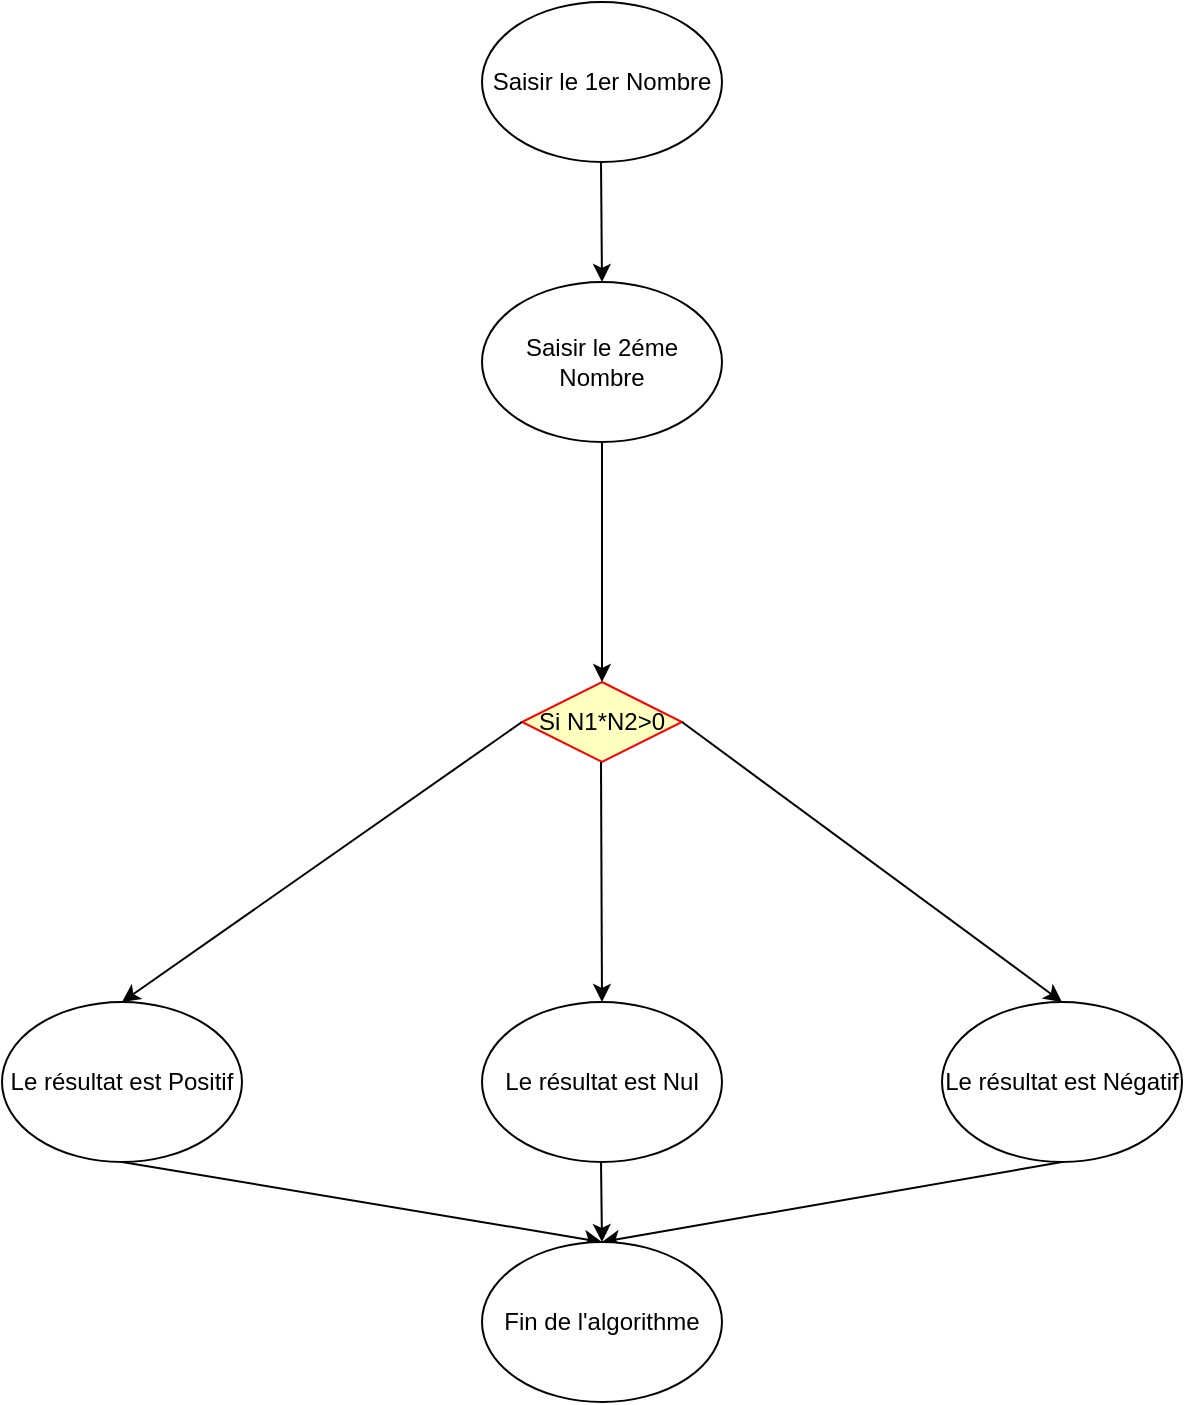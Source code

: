<mxfile version="22.1.2" type="device">
  <diagram name="Page-1" id="tE52gEEe1hTiOTre7X6w">
    <mxGraphModel dx="1098" dy="1997" grid="1" gridSize="10" guides="1" tooltips="1" connect="1" arrows="1" fold="1" page="1" pageScale="1" pageWidth="827" pageHeight="1169" math="0" shadow="0">
      <root>
        <mxCell id="0" />
        <mxCell id="1" parent="0" />
        <mxCell id="4Xtzo8XD4GqCCbiUdCga-1" value="Saisir le 1er Nombre" style="ellipse;whiteSpace=wrap;html=1;" vertex="1" parent="1">
          <mxGeometry x="340" y="-1100" width="120" height="80" as="geometry" />
        </mxCell>
        <mxCell id="4Xtzo8XD4GqCCbiUdCga-2" value="" style="endArrow=classic;html=1;rounded=0;" edge="1" parent="1">
          <mxGeometry width="50" height="50" relative="1" as="geometry">
            <mxPoint x="399.5" y="-1020" as="sourcePoint" />
            <mxPoint x="400" y="-960" as="targetPoint" />
          </mxGeometry>
        </mxCell>
        <mxCell id="4Xtzo8XD4GqCCbiUdCga-3" value="Saisir le 2éme Nombre" style="ellipse;whiteSpace=wrap;html=1;" vertex="1" parent="1">
          <mxGeometry x="340" y="-960" width="120" height="80" as="geometry" />
        </mxCell>
        <mxCell id="4Xtzo8XD4GqCCbiUdCga-11" value="Si N1*N2&amp;gt;0" style="rhombus;whiteSpace=wrap;html=1;fontColor=#000000;fillColor=#ffffc0;strokeColor=#ff0000;" vertex="1" parent="1">
          <mxGeometry x="360" y="-760" width="80" height="40" as="geometry" />
        </mxCell>
        <mxCell id="4Xtzo8XD4GqCCbiUdCga-18" value="" style="endArrow=classic;html=1;rounded=0;" edge="1" parent="1">
          <mxGeometry width="50" height="50" relative="1" as="geometry">
            <mxPoint x="400" y="-880" as="sourcePoint" />
            <mxPoint x="400" y="-760" as="targetPoint" />
            <Array as="points">
              <mxPoint x="400" y="-840" />
              <mxPoint x="400" y="-760" />
            </Array>
          </mxGeometry>
        </mxCell>
        <mxCell id="4Xtzo8XD4GqCCbiUdCga-20" value="" style="endArrow=classic;html=1;rounded=0;exitX=0;exitY=0.5;exitDx=0;exitDy=0;entryX=0.5;entryY=0;entryDx=0;entryDy=0;" edge="1" parent="1" source="4Xtzo8XD4GqCCbiUdCga-11" target="4Xtzo8XD4GqCCbiUdCga-23">
          <mxGeometry width="50" height="50" relative="1" as="geometry">
            <mxPoint x="319.5" y="-740" as="sourcePoint" />
            <mxPoint x="319.5" y="-690" as="targetPoint" />
          </mxGeometry>
        </mxCell>
        <mxCell id="4Xtzo8XD4GqCCbiUdCga-21" value="" style="endArrow=classic;html=1;rounded=0;exitX=1;exitY=0.5;exitDx=0;exitDy=0;entryX=0.5;entryY=0;entryDx=0;entryDy=0;" edge="1" parent="1" source="4Xtzo8XD4GqCCbiUdCga-11" target="4Xtzo8XD4GqCCbiUdCga-22">
          <mxGeometry width="50" height="50" relative="1" as="geometry">
            <mxPoint x="479.5" y="-740" as="sourcePoint" />
            <mxPoint x="479.5" y="-690" as="targetPoint" />
          </mxGeometry>
        </mxCell>
        <mxCell id="4Xtzo8XD4GqCCbiUdCga-22" value="Le résultat est Négatif" style="ellipse;whiteSpace=wrap;html=1;" vertex="1" parent="1">
          <mxGeometry x="570" y="-600" width="120" height="80" as="geometry" />
        </mxCell>
        <mxCell id="4Xtzo8XD4GqCCbiUdCga-23" value="Le résultat est Positif" style="ellipse;whiteSpace=wrap;html=1;" vertex="1" parent="1">
          <mxGeometry x="100" y="-600" width="120" height="80" as="geometry" />
        </mxCell>
        <mxCell id="4Xtzo8XD4GqCCbiUdCga-24" value="" style="endArrow=classic;html=1;rounded=0;exitX=0.5;exitY=1;exitDx=0;exitDy=0;" edge="1" parent="1" source="4Xtzo8XD4GqCCbiUdCga-23">
          <mxGeometry width="50" height="50" relative="1" as="geometry">
            <mxPoint x="320" y="-520" as="sourcePoint" />
            <mxPoint x="400" y="-480" as="targetPoint" />
          </mxGeometry>
        </mxCell>
        <mxCell id="4Xtzo8XD4GqCCbiUdCga-25" value="" style="endArrow=classic;html=1;rounded=0;exitX=0.5;exitY=1;exitDx=0;exitDy=0;" edge="1" parent="1" source="4Xtzo8XD4GqCCbiUdCga-22">
          <mxGeometry width="50" height="50" relative="1" as="geometry">
            <mxPoint x="480" y="-520" as="sourcePoint" />
            <mxPoint x="400" y="-480" as="targetPoint" />
          </mxGeometry>
        </mxCell>
        <mxCell id="4Xtzo8XD4GqCCbiUdCga-26" value="Fin de l&#39;algorithme" style="ellipse;whiteSpace=wrap;html=1;" vertex="1" parent="1">
          <mxGeometry x="340" y="-480" width="120" height="80" as="geometry" />
        </mxCell>
        <mxCell id="4Xtzo8XD4GqCCbiUdCga-27" value="" style="endArrow=classic;html=1;rounded=0;entryX=0.5;entryY=0;entryDx=0;entryDy=0;" edge="1" parent="1" target="4Xtzo8XD4GqCCbiUdCga-28">
          <mxGeometry width="50" height="50" relative="1" as="geometry">
            <mxPoint x="399.5" y="-720" as="sourcePoint" />
            <mxPoint x="399.5" y="-630" as="targetPoint" />
          </mxGeometry>
        </mxCell>
        <mxCell id="4Xtzo8XD4GqCCbiUdCga-28" value="Le résultat est Nul" style="ellipse;whiteSpace=wrap;html=1;" vertex="1" parent="1">
          <mxGeometry x="340" y="-600" width="120" height="80" as="geometry" />
        </mxCell>
        <mxCell id="4Xtzo8XD4GqCCbiUdCga-29" value="" style="endArrow=classic;html=1;rounded=0;" edge="1" parent="1">
          <mxGeometry width="50" height="50" relative="1" as="geometry">
            <mxPoint x="399.5" y="-520" as="sourcePoint" />
            <mxPoint x="400" y="-480" as="targetPoint" />
          </mxGeometry>
        </mxCell>
      </root>
    </mxGraphModel>
  </diagram>
</mxfile>
